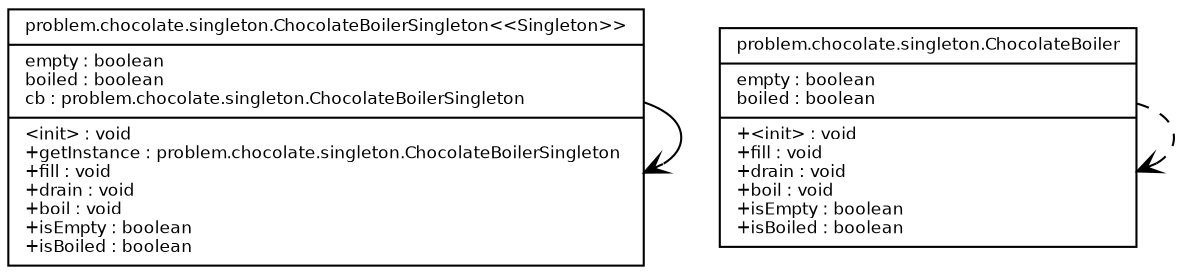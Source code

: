 digraph G {
fontname = "Bitstream Vera Sans"
fontsize = 8
node [
fontname = "Bitstream Vera Sans"
fontsize = 8
shape = "record"
]
edge [
fontname = "Bitstream Vera Sans"
fontsize = 8
]
problemchocolatesingletonChocolateBoilerSingleton [
label = "{problem.chocolate.singleton.ChocolateBoilerSingleton
\<\<Singleton\>\>\l|empty : boolean\lboiled : boolean\lcb : problem.chocolate.singleton.ChocolateBoilerSingleton\l|\<init\> : void\l+getInstance : problem.chocolate.singleton.ChocolateBoilerSingleton\l+fill : void\l+drain : void\l+boil : void\l+isEmpty : boolean\l+isBoiled : boolean\l}"
]
problemchocolatesingletonChocolateBoiler [
label = "{problem.chocolate.singleton.ChocolateBoiler|empty : boolean\lboiled : boolean\l|+\<init\> : void\l+fill : void\l+drain : void\l+boil : void\l+isEmpty : boolean\l+isBoiled : boolean\l}"
]
edge [ arrowhead = "empty", style = "none" ]
edge [ arrowhead = "empty", style = "dashed" ]
edge [ arrowhead = "vee", style = "dashed" ]
problemchocolatesingletonChocolateBoiler -> problemchocolatesingletonChocolateBoiler
edge [ arrowhead = "vee", style = "none" ]
problemchocolatesingletonChocolateBoilerSingleton -> problemchocolatesingletonChocolateBoilerSingleton
}
